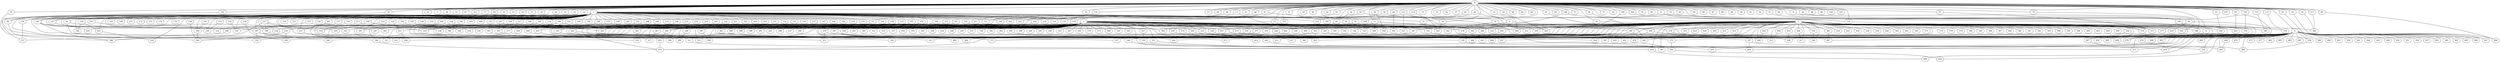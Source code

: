 
graph graphname {
    0 -- 1
0 -- 2
0 -- 3
0 -- 4
0 -- 5
0 -- 6
0 -- 7
0 -- 8
0 -- 9
0 -- 10
0 -- 11
0 -- 12
0 -- 13
0 -- 14
0 -- 15
0 -- 16
0 -- 17
0 -- 18
0 -- 19
0 -- 20
0 -- 21
0 -- 22
0 -- 23
0 -- 24
0 -- 25
0 -- 26
0 -- 27
0 -- 28
0 -- 29
0 -- 30
0 -- 31
0 -- 32
0 -- 33
0 -- 34
0 -- 35
0 -- 36
0 -- 37
0 -- 38
0 -- 39
0 -- 40
0 -- 41
0 -- 42
0 -- 43
0 -- 44
0 -- 45
0 -- 46
0 -- 47
0 -- 48
0 -- 49
0 -- 50
0 -- 51
0 -- 52
0 -- 53
0 -- 54
0 -- 55
0 -- 56
0 -- 57
0 -- 58
0 -- 59
0 -- 60
0 -- 61
0 -- 62
0 -- 63
0 -- 64
0 -- 65
0 -- 66
0 -- 67
0 -- 68
0 -- 69
0 -- 70
0 -- 71
0 -- 72
0 -- 73
0 -- 74
0 -- 75
0 -- 76
0 -- 77
0 -- 78
0 -- 79
0 -- 80
0 -- 81
0 -- 82
0 -- 83
0 -- 84
0 -- 85
0 -- 86
0 -- 87
0 -- 88
0 -- 89
0 -- 90
0 -- 91
0 -- 92
0 -- 93
0 -- 94
0 -- 95
0 -- 96
0 -- 97
0 -- 98
0 -- 99
0 -- 100
0 -- 101
0 -- 102
0 -- 103
0 -- 104
0 -- 105
0 -- 106
0 -- 107
0 -- 108
0 -- 109
0 -- 110
0 -- 111
0 -- 112
0 -- 113
0 -- 114
0 -- 115
0 -- 116
0 -- 117
1 -- 118
1 -- 119
1 -- 120
1 -- 121
1 -- 122
1 -- 123
1 -- 124
1 -- 125
1 -- 126
1 -- 127
1 -- 128
1 -- 129
1 -- 130
1 -- 131
1 -- 132
1 -- 133
1 -- 134
1 -- 135
1 -- 136
1 -- 137
1 -- 138
1 -- 139
1 -- 140
1 -- 141
1 -- 142
1 -- 143
1 -- 144
1 -- 145
1 -- 146
1 -- 147
1 -- 148
1 -- 149
1 -- 150
1 -- 151
1 -- 152
1 -- 153
1 -- 154
1 -- 155
1 -- 156
1 -- 157
1 -- 158
1 -- 159
1 -- 160
1 -- 161
1 -- 162
1 -- 163
1 -- 164
1 -- 165
1 -- 166
1 -- 167
1 -- 168
1 -- 169
1 -- 170
1 -- 171
1 -- 172
1 -- 173
1 -- 174
1 -- 175
1 -- 176
1 -- 177
1 -- 178
1 -- 179
1 -- 180
1 -- 181
1 -- 182
1 -- 183
1 -- 184
1 -- 185
1 -- 186
1 -- 187
1 -- 188
1 -- 189
1 -- 190
1 -- 191
1 -- 192
1 -- 193
1 -- 194
1 -- 195
1 -- 196
1 -- 197
1 -- 198
1 -- 199
1 -- 200
1 -- 201
1 -- 202
1 -- 203
1 -- 204
1 -- 205
1 -- 206
1 -- 207
1 -- 208
1 -- 209
1 -- 210
1 -- 211
1 -- 212
1 -- 213
1 -- 214
1 -- 215
1 -- 216
1 -- 217
1 -- 218
1 -- 219
1 -- 220
1 -- 221
1 -- 222
1 -- 223
1 -- 224
1 -- 225
1 -- 226
1 -- 227
1 -- 228
1 -- 229
1 -- 230
1 -- 231
1 -- 232
1 -- 96
2 -- 233
2 -- 234
2 -- 235
2 -- 236
2 -- 237
2 -- 238
2 -- 239
2 -- 240
2 -- 241
2 -- 242
2 -- 243
2 -- 244
2 -- 245
2 -- 246
2 -- 247
2 -- 248
2 -- 249
2 -- 250
2 -- 251
2 -- 252
2 -- 253
2 -- 254
2 -- 255
2 -- 256
2 -- 257
2 -- 258
2 -- 259
2 -- 260
2 -- 261
2 -- 262
2 -- 263
2 -- 264
2 -- 265
2 -- 266
2 -- 267
2 -- 268
2 -- 269
2 -- 270
2 -- 271
2 -- 272
2 -- 273
2 -- 274
2 -- 275
2 -- 276
2 -- 277
2 -- 278
2 -- 279
2 -- 280
2 -- 281
2 -- 282
2 -- 283
2 -- 284
2 -- 285
2 -- 286
2 -- 287
2 -- 288
2 -- 289
2 -- 290
2 -- 291
2 -- 292
2 -- 293
2 -- 294
2 -- 295
2 -- 296
2 -- 297
2 -- 298
2 -- 299
2 -- 300
2 -- 301
2 -- 302
2 -- 303
2 -- 304
2 -- 305
2 -- 306
2 -- 307
2 -- 308
2 -- 309
2 -- 310
2 -- 311
2 -- 312
2 -- 313
2 -- 314
2 -- 315
2 -- 316
2 -- 317
2 -- 318
2 -- 319
2 -- 320
2 -- 321
2 -- 322
2 -- 323
2 -- 324
2 -- 325
2 -- 326
2 -- 327
2 -- 328
2 -- 329
2 -- 330
2 -- 331
2 -- 332
2 -- 333
2 -- 334
2 -- 335
2 -- 336
2 -- 337
2 -- 338
2 -- 339
2 -- 340
2 -- 341
2 -- 342
2 -- 343
2 -- 344
2 -- 345
3 -- 346
3 -- 347
3 -- 348
3 -- 349
3 -- 350
3 -- 351
3 -- 352
3 -- 353
3 -- 354
3 -- 355
3 -- 356
3 -- 357
3 -- 358
3 -- 359
3 -- 360
3 -- 361
3 -- 362
3 -- 363
3 -- 364
3 -- 365
3 -- 366
3 -- 367
3 -- 368
3 -- 369
3 -- 370
3 -- 371
3 -- 372
3 -- 373
3 -- 374
3 -- 375
3 -- 376
3 -- 377
3 -- 378
3 -- 379
3 -- 380
3 -- 381
3 -- 382
3 -- 383
3 -- 384
3 -- 385
3 -- 386
3 -- 387
3 -- 388
3 -- 389
3 -- 390
3 -- 391
3 -- 392
3 -- 393
3 -- 394
3 -- 395
3 -- 396
3 -- 397
3 -- 398
3 -- 399
3 -- 400
3 -- 401
3 -- 402
3 -- 403
3 -- 404
3 -- 405
3 -- 406
3 -- 407
3 -- 408
3 -- 409
3 -- 410
3 -- 411
3 -- 412
3 -- 413
3 -- 414
3 -- 415
3 -- 416
3 -- 417
3 -- 418
3 -- 419
3 -- 420
3 -- 421
3 -- 422
3 -- 423
3 -- 424
3 -- 425
3 -- 426
3 -- 427
3 -- 428
3 -- 429
3 -- 430
3 -- 431
3 -- 432
3 -- 433
3 -- 434
3 -- 435
3 -- 436
3 -- 437
3 -- 438
3 -- 439
3 -- 440
3 -- 8
4 -- 441
4 -- 442
4 -- 443
4 -- 444
4 -- 445
4 -- 446
4 -- 447
4 -- 448
4 -- 449
4 -- 450
4 -- 451
4 -- 452
4 -- 453
4 -- 454
4 -- 455
4 -- 456
4 -- 457
4 -- 458
4 -- 459
4 -- 460
4 -- 461
4 -- 462
4 -- 463
4 -- 464
4 -- 465
4 -- 466
4 -- 467
4 -- 468
4 -- 469
4 -- 470
4 -- 471
4 -- 472
4 -- 473
4 -- 474
4 -- 475
4 -- 476
4 -- 477
4 -- 478
4 -- 479
4 -- 480
4 -- 481
4 -- 482
4 -- 483
4 -- 484
4 -- 485
4 -- 486
4 -- 487
4 -- 488
4 -- 489
4 -- 490
4 -- 491
4 -- 492
4 -- 493
4 -- 494
4 -- 495
4 -- 496
4 -- 497
4 -- 498
4 -- 499
5 -- 278
5 -- 349
8 -- 272
9 -- 356
10 -- 316
11 -- 306
11 -- 383
11 -- 335
11 -- 366
11 -- 324
12 -- 245
12 -- 384
13 -- 144
13 -- 347
19 -- 449
19 -- 322
24 -- 151
24 -- 322
26 -- 419
26 -- 493
26 -- 279
29 -- 497
29 -- 347
30 -- 60
32 -- 416
32 -- 242
33 -- 384
34 -- 170
34 -- 36
35 -- 262
36 -- 263
38 -- 472
41 -- 482
43 -- 447
44 -- 180
44 -- 420
45 -- 259
46 -- 364
47 -- 52
47 -- 226
47 -- 222
48 -- 164
49 -- 341
50 -- 420
51 -- 73
51 -- 370
51 -- 476
52 -- 315
54 -- 339
58 -- 185
59 -- 266
60 -- 345
60 -- 295
60 -- 332
61 -- 219
62 -- 232
63 -- 197
67 -- 187
68 -- 494
70 -- 323
70 -- 412
72 -- 108
73 -- 204
74 -- 474
74 -- 206
77 -- 334
78 -- 360
81 -- 431
81 -- 234
82 -- 456
84 -- 131
84 -- 243
93 -- 428
95 -- 425
96 -- 486
97 -- 371
102 -- 304
103 -- 254
103 -- 277
104 -- 458
105 -- 376
106 -- 268
106 -- 114
108 -- 377
108 -- 498
108 -- 321
109 -- 292
110 -- 346
111 -- 125
112 -- 327
112 -- 290
112 -- 178
113 -- 263
114 -- 371
115 -- 374
116 -- 288
116 -- 211
117 -- 262
120 -- 161
122 -- 399
122 -- 353
123 -- 480
125 -- 230
127 -- 334
127 -- 486
127 -- 194
127 -- 441
127 -- 352
128 -- 266
129 -- 251
130 -- 162
134 -- 437
135 -- 497
138 -- 358
138 -- 143
139 -- 390
140 -- 258
141 -- 205
141 -- 263
142 -- 234
142 -- 310
145 -- 198
146 -- 295
150 -- 337
152 -- 330
153 -- 302
156 -- 184
156 -- 223
157 -- 287
157 -- 161
159 -- 212
160 -- 415
160 -- 294
160 -- 187
160 -- 421
162 -- 467
162 -- 475
163 -- 255
163 -- 245
166 -- 382
166 -- 405
167 -- 381
168 -- 260
168 -- 243
175 -- 230
177 -- 284
178 -- 203
179 -- 351
179 -- 383
181 -- 371
185 -- 220
185 -- 314
185 -- 486
187 -- 339
187 -- 260
187 -- 488
188 -- 299
191 -- 484
192 -- 340
193 -- 355
193 -- 304
194 -- 351
195 -- 338
196 -- 372
197 -- 250
198 -- 266
200 -- 359
201 -- 227
204 -- 212
207 -- 253
213 -- 265
213 -- 352
214 -- 423
214 -- 353
217 -- 271
217 -- 471
223 -- 224
226 -- 398
227 -- 423
232 -- 241
233 -- 455
235 -- 325
235 -- 456
236 -- 369
240 -- 288
241 -- 482
244 -- 495
245 -- 405
247 -- 308
250 -- 390
250 -- 266
251 -- 284
253 -- 348
255 -- 311
256 -- 424
257 -- 359
261 -- 316
264 -- 458
271 -- 304
271 -- 321
272 -- 290
274 -- 403
275 -- 328
275 -- 406
275 -- 468
276 -- 431
276 -- 422
277 -- 309
279 -- 499
290 -- 459
292 -- 358
297 -- 413
297 -- 372
299 -- 357
302 -- 398
304 -- 475
305 -- 427
307 -- 337
310 -- 443
311 -- 430
315 -- 410
323 -- 403
323 -- 475
326 -- 478
331 -- 460
347 -- 372
348 -- 367
349 -- 482
349 -- 424
350 -- 366
354 -- 407
358 -- 472
359 -- 479
361 -- 467
364 -- 397
364 -- 381
368 -- 417
397 -- 460
397 -- 453
402 -- 406
405 -- 475
407 -- 452
408 -- 415
414 -- 468
430 -- 464
448 -- 495
456 -- 496
474 -- 496

}

